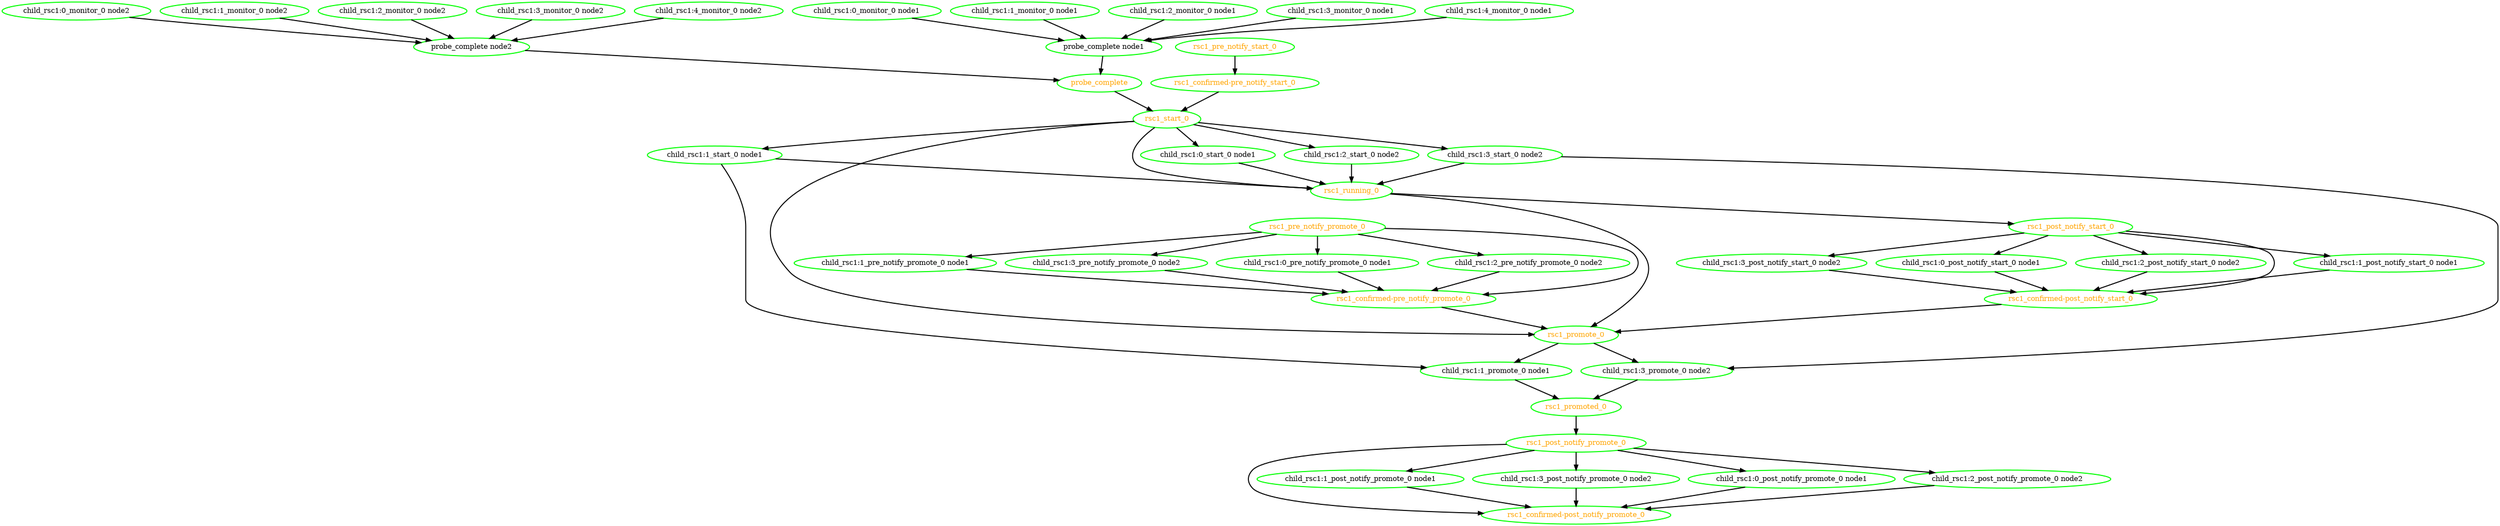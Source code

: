 digraph "g" {
	size = "30,30"
"probe_complete" [ style=bold color="green" fontcolor="orange" ]
"probe_complete node1" [ style=bold color="green" fontcolor="black" ]
"child_rsc1:0_monitor_0 node1" [ style=bold color="green" fontcolor="black" ]
"child_rsc1:1_monitor_0 node1" [ style=bold color="green" fontcolor="black" ]
"child_rsc1:2_monitor_0 node1" [ style=bold color="green" fontcolor="black" ]
"child_rsc1:3_monitor_0 node1" [ style=bold color="green" fontcolor="black" ]
"child_rsc1:4_monitor_0 node1" [ style=bold color="green" fontcolor="black" ]
"probe_complete node2" [ style=bold color="green" fontcolor="black" ]
"child_rsc1:0_monitor_0 node2" [ style=bold color="green" fontcolor="black" ]
"child_rsc1:1_monitor_0 node2" [ style=bold color="green" fontcolor="black" ]
"child_rsc1:2_monitor_0 node2" [ style=bold color="green" fontcolor="black" ]
"child_rsc1:3_monitor_0 node2" [ style=bold color="green" fontcolor="black" ]
"child_rsc1:4_monitor_0 node2" [ style=bold color="green" fontcolor="black" ]
"child_rsc1:1_start_0 node1" [ style=bold color="green" fontcolor="black" ]
"child_rsc1:1_promote_0 node1" [ style=bold color="green" fontcolor="black" ]
"child_rsc1:3_start_0 node2" [ style=bold color="green" fontcolor="black" ]
"child_rsc1:3_promote_0 node2" [ style=bold color="green" fontcolor="black" ]
"child_rsc1:0_start_0 node1" [ style=bold color="green" fontcolor="black" ]
"child_rsc1:2_start_0 node2" [ style=bold color="green" fontcolor="black" ]
"rsc1_start_0" [ style=bold color="green" fontcolor="orange" ]
"rsc1_running_0" [ style=bold color="green" fontcolor="orange" ]
"rsc1_pre_notify_start_0" [ style=bold color="green" fontcolor="orange" ]
"rsc1_confirmed-pre_notify_start_0" [ style=bold color="green" fontcolor="orange" ]
"rsc1_post_notify_start_0" [ style=bold color="green" fontcolor="orange" ]
"rsc1_confirmed-post_notify_start_0" [ style=bold color="green" fontcolor="orange" ]
"rsc1_promote_0" [ style=bold color="green" fontcolor="orange" ]
"rsc1_promoted_0" [ style=bold color="green" fontcolor="orange" ]
"rsc1_pre_notify_promote_0" [ style=bold color="green" fontcolor="orange" ]
"rsc1_confirmed-pre_notify_promote_0" [ style=bold color="green" fontcolor="orange" ]
"rsc1_post_notify_promote_0" [ style=bold color="green" fontcolor="orange" ]
"rsc1_confirmed-post_notify_promote_0" [ style=bold color="green" fontcolor="orange" ]
"child_rsc1:1_post_notify_start_0 node1" [ style=bold color="green" fontcolor="black" ]
"child_rsc1:1_pre_notify_promote_0 node1" [ style=bold color="green" fontcolor="black" ]
"child_rsc1:1_post_notify_promote_0 node1" [ style=bold color="green" fontcolor="black" ]
"child_rsc1:3_post_notify_start_0 node2" [ style=bold color="green" fontcolor="black" ]
"child_rsc1:3_pre_notify_promote_0 node2" [ style=bold color="green" fontcolor="black" ]
"child_rsc1:3_post_notify_promote_0 node2" [ style=bold color="green" fontcolor="black" ]
"child_rsc1:0_post_notify_start_0 node1" [ style=bold color="green" fontcolor="black" ]
"child_rsc1:0_pre_notify_promote_0 node1" [ style=bold color="green" fontcolor="black" ]
"child_rsc1:0_post_notify_promote_0 node1" [ style=bold color="green" fontcolor="black" ]
"child_rsc1:2_post_notify_start_0 node2" [ style=bold color="green" fontcolor="black" ]
"child_rsc1:2_pre_notify_promote_0 node2" [ style=bold color="green" fontcolor="black" ]
"child_rsc1:2_post_notify_promote_0 node2" [ style=bold color="green" fontcolor="black" ]
"probe_complete node1" -> "probe_complete" [ style = bold]
"probe_complete node2" -> "probe_complete" [ style = bold]
"child_rsc1:0_monitor_0 node1" -> "probe_complete node1" [ style = bold]
"child_rsc1:1_monitor_0 node1" -> "probe_complete node1" [ style = bold]
"child_rsc1:2_monitor_0 node1" -> "probe_complete node1" [ style = bold]
"child_rsc1:3_monitor_0 node1" -> "probe_complete node1" [ style = bold]
"child_rsc1:4_monitor_0 node1" -> "probe_complete node1" [ style = bold]
"child_rsc1:0_monitor_0 node2" -> "probe_complete node2" [ style = bold]
"child_rsc1:1_monitor_0 node2" -> "probe_complete node2" [ style = bold]
"child_rsc1:2_monitor_0 node2" -> "probe_complete node2" [ style = bold]
"child_rsc1:3_monitor_0 node2" -> "probe_complete node2" [ style = bold]
"child_rsc1:4_monitor_0 node2" -> "probe_complete node2" [ style = bold]
"rsc1_start_0" -> "child_rsc1:1_start_0 node1" [ style = bold]
"child_rsc1:1_start_0 node1" -> "child_rsc1:1_promote_0 node1" [ style = bold]
"rsc1_promote_0" -> "child_rsc1:1_promote_0 node1" [ style = bold]
"rsc1_start_0" -> "child_rsc1:3_start_0 node2" [ style = bold]
"child_rsc1:3_start_0 node2" -> "child_rsc1:3_promote_0 node2" [ style = bold]
"rsc1_promote_0" -> "child_rsc1:3_promote_0 node2" [ style = bold]
"rsc1_start_0" -> "child_rsc1:0_start_0 node1" [ style = bold]
"rsc1_start_0" -> "child_rsc1:2_start_0 node2" [ style = bold]
"probe_complete" -> "rsc1_start_0" [ style = bold]
"rsc1_confirmed-pre_notify_start_0" -> "rsc1_start_0" [ style = bold]
"child_rsc1:1_start_0 node1" -> "rsc1_running_0" [ style = bold]
"child_rsc1:3_start_0 node2" -> "rsc1_running_0" [ style = bold]
"child_rsc1:0_start_0 node1" -> "rsc1_running_0" [ style = bold]
"child_rsc1:2_start_0 node2" -> "rsc1_running_0" [ style = bold]
"rsc1_start_0" -> "rsc1_running_0" [ style = bold]
"rsc1_pre_notify_start_0" -> "rsc1_confirmed-pre_notify_start_0" [ style = bold]
"rsc1_running_0" -> "rsc1_post_notify_start_0" [ style = bold]
"rsc1_post_notify_start_0" -> "rsc1_confirmed-post_notify_start_0" [ style = bold]
"child_rsc1:1_post_notify_start_0 node1" -> "rsc1_confirmed-post_notify_start_0" [ style = bold]
"child_rsc1:3_post_notify_start_0 node2" -> "rsc1_confirmed-post_notify_start_0" [ style = bold]
"child_rsc1:0_post_notify_start_0 node1" -> "rsc1_confirmed-post_notify_start_0" [ style = bold]
"child_rsc1:2_post_notify_start_0 node2" -> "rsc1_confirmed-post_notify_start_0" [ style = bold]
"rsc1_start_0" -> "rsc1_promote_0" [ style = bold]
"rsc1_running_0" -> "rsc1_promote_0" [ style = bold]
"rsc1_confirmed-post_notify_start_0" -> "rsc1_promote_0" [ style = bold]
"rsc1_confirmed-pre_notify_promote_0" -> "rsc1_promote_0" [ style = bold]
"child_rsc1:1_promote_0 node1" -> "rsc1_promoted_0" [ style = bold]
"child_rsc1:3_promote_0 node2" -> "rsc1_promoted_0" [ style = bold]
"rsc1_pre_notify_promote_0" -> "rsc1_confirmed-pre_notify_promote_0" [ style = bold]
"child_rsc1:1_pre_notify_promote_0 node1" -> "rsc1_confirmed-pre_notify_promote_0" [ style = bold]
"child_rsc1:3_pre_notify_promote_0 node2" -> "rsc1_confirmed-pre_notify_promote_0" [ style = bold]
"child_rsc1:0_pre_notify_promote_0 node1" -> "rsc1_confirmed-pre_notify_promote_0" [ style = bold]
"child_rsc1:2_pre_notify_promote_0 node2" -> "rsc1_confirmed-pre_notify_promote_0" [ style = bold]
"rsc1_promoted_0" -> "rsc1_post_notify_promote_0" [ style = bold]
"rsc1_post_notify_promote_0" -> "rsc1_confirmed-post_notify_promote_0" [ style = bold]
"child_rsc1:1_post_notify_promote_0 node1" -> "rsc1_confirmed-post_notify_promote_0" [ style = bold]
"child_rsc1:3_post_notify_promote_0 node2" -> "rsc1_confirmed-post_notify_promote_0" [ style = bold]
"child_rsc1:0_post_notify_promote_0 node1" -> "rsc1_confirmed-post_notify_promote_0" [ style = bold]
"child_rsc1:2_post_notify_promote_0 node2" -> "rsc1_confirmed-post_notify_promote_0" [ style = bold]
"rsc1_post_notify_start_0" -> "child_rsc1:1_post_notify_start_0 node1" [ style = bold]
"rsc1_pre_notify_promote_0" -> "child_rsc1:1_pre_notify_promote_0 node1" [ style = bold]
"rsc1_post_notify_promote_0" -> "child_rsc1:1_post_notify_promote_0 node1" [ style = bold]
"rsc1_post_notify_start_0" -> "child_rsc1:3_post_notify_start_0 node2" [ style = bold]
"rsc1_pre_notify_promote_0" -> "child_rsc1:3_pre_notify_promote_0 node2" [ style = bold]
"rsc1_post_notify_promote_0" -> "child_rsc1:3_post_notify_promote_0 node2" [ style = bold]
"rsc1_post_notify_start_0" -> "child_rsc1:0_post_notify_start_0 node1" [ style = bold]
"rsc1_pre_notify_promote_0" -> "child_rsc1:0_pre_notify_promote_0 node1" [ style = bold]
"rsc1_post_notify_promote_0" -> "child_rsc1:0_post_notify_promote_0 node1" [ style = bold]
"rsc1_post_notify_start_0" -> "child_rsc1:2_post_notify_start_0 node2" [ style = bold]
"rsc1_pre_notify_promote_0" -> "child_rsc1:2_pre_notify_promote_0 node2" [ style = bold]
"rsc1_post_notify_promote_0" -> "child_rsc1:2_post_notify_promote_0 node2" [ style = bold]
}
